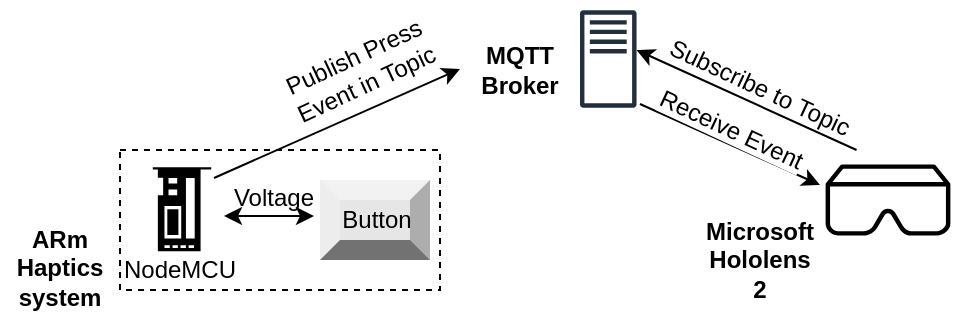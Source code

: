 <mxfile version="20.2.0" type="device"><diagram id="nqszvN-dEIGnb3LrxYVd" name="Page-1"><mxGraphModel dx="990" dy="556" grid="1" gridSize="10" guides="1" tooltips="1" connect="1" arrows="1" fold="1" page="1" pageScale="1" pageWidth="850" pageHeight="1100" math="0" shadow="0"><root><mxCell id="0"/><mxCell id="1" parent="0"/><mxCell id="yMAgh2LTZViWdm1w2Ely-1" value="&lt;b&gt;MQTT&lt;br&gt;Broker&lt;br&gt;&lt;/b&gt;" style="text;html=1;strokeColor=none;fillColor=none;align=center;verticalAlign=middle;whiteSpace=wrap;rounded=0;" vertex="1" parent="1"><mxGeometry x="330" y="204.5" width="60" height="30" as="geometry"/></mxCell><mxCell id="yMAgh2LTZViWdm1w2Ely-2" value="" style="sketch=0;outlineConnect=0;fontColor=#232F3E;gradientColor=none;fillColor=#232F3D;strokeColor=none;dashed=0;verticalLabelPosition=bottom;verticalAlign=top;align=center;html=1;fontSize=12;fontStyle=0;aspect=fixed;pointerEvents=1;shape=mxgraph.aws4.traditional_server;" vertex="1" parent="1"><mxGeometry x="390" y="190" width="28.27" height="49" as="geometry"/></mxCell><mxCell id="yMAgh2LTZViWdm1w2Ely-3" value="&lt;b&gt;ARm Haptics system&lt;br&gt;&lt;/b&gt;" style="text;html=1;strokeColor=none;fillColor=none;align=center;verticalAlign=middle;whiteSpace=wrap;rounded=0;" vertex="1" parent="1"><mxGeometry x="100" y="304.2" width="60" height="30" as="geometry"/></mxCell><mxCell id="yMAgh2LTZViWdm1w2Ely-6" value="" style="rounded=0;whiteSpace=wrap;html=1;fillColor=none;dashed=1;" vertex="1" parent="1"><mxGeometry x="160" y="260" width="160" height="70" as="geometry"/></mxCell><mxCell id="yMAgh2LTZViWdm1w2Ely-7" value="" style="endArrow=classic;startArrow=classic;html=1;rounded=0;" edge="1" parent="1"><mxGeometry width="50" height="50" relative="1" as="geometry"><mxPoint x="257" y="293" as="sourcePoint"/><mxPoint x="212" y="293" as="targetPoint"/></mxGeometry></mxCell><mxCell id="yMAgh2LTZViWdm1w2Ely-8" value="Button" style="labelPosition=center;verticalLabelPosition=middle;align=center;html=1;shape=mxgraph.basic.shaded_button;dx=10;fillColor=#E6E6E6;strokeColor=none;dashed=1;" vertex="1" parent="1"><mxGeometry x="260" y="275" width="55" height="40" as="geometry"/></mxCell><mxCell id="yMAgh2LTZViWdm1w2Ely-9" value="" style="pointerEvents=1;shadow=0;dashed=0;html=1;strokeColor=none;fillColor=#000000;labelPosition=center;verticalLabelPosition=bottom;verticalAlign=top;align=center;outlineConnect=0;shape=mxgraph.veeam.raid_controller;rotation=90;" vertex="1" parent="1"><mxGeometry x="170" y="275" width="42" height="29.2" as="geometry"/></mxCell><mxCell id="yMAgh2LTZViWdm1w2Ely-10" value="NodeMCU" style="text;html=1;strokeColor=none;fillColor=none;align=center;verticalAlign=middle;whiteSpace=wrap;rounded=0;dashed=1;" vertex="1" parent="1"><mxGeometry x="160" y="305.2" width="60" height="30" as="geometry"/></mxCell><mxCell id="yMAgh2LTZViWdm1w2Ely-11" value="Voltage" style="text;html=1;strokeColor=none;fillColor=none;align=center;verticalAlign=middle;whiteSpace=wrap;rounded=0;dashed=1;" vertex="1" parent="1"><mxGeometry x="207" y="269" width="60" height="30" as="geometry"/></mxCell><mxCell id="yMAgh2LTZViWdm1w2Ely-15" value="&lt;span style=&quot;background-color: rgb(255, 255, 255);&quot;&gt;&lt;font style=&quot;font-size: 12px;&quot;&gt;Publish Press Event in Topic&lt;/font&gt;&lt;/span&gt;" style="text;html=1;strokeColor=none;fillColor=none;align=center;verticalAlign=middle;whiteSpace=wrap;rounded=0;dashed=1;rotation=-25;" vertex="1" parent="1"><mxGeometry x="230" y="205" width="100" height="30" as="geometry"/></mxCell><mxCell id="yMAgh2LTZViWdm1w2Ely-16" value="" style="sketch=0;points=[[0,0,0],[0.25,0,0],[0.5,0,0],[0.75,0,0],[1,0,0],[0,1,0],[0.25,1,0],[0.5,1,0],[0.75,1,0],[1,1,0],[0,0.25,0],[0,0.5,0],[0,0.75,0],[1,0.25,0],[1,0.5,0],[1,0.75,0]];outlineConnect=0;gradientDirection=north;fillColor=none;dashed=0;verticalLabelPosition=bottom;verticalAlign=top;align=center;html=1;fontSize=12;fontStyle=0;aspect=fixed;shape=mxgraph.aws4.resourceIcon;resIcon=mxgraph.aws4.ar_vr;" vertex="1" parent="1"><mxGeometry x="505" y="246" width="78" height="78" as="geometry"/></mxCell><mxCell id="yMAgh2LTZViWdm1w2Ely-18" value="" style="endArrow=classic;html=1;rounded=0;entryX=0;entryY=0.5;entryDx=0;entryDy=0;" edge="1" parent="1"><mxGeometry width="50" height="50" relative="1" as="geometry"><mxPoint x="528.27" y="260" as="sourcePoint"/><mxPoint x="418.27" y="210" as="targetPoint"/></mxGeometry></mxCell><mxCell id="yMAgh2LTZViWdm1w2Ely-21" value="&lt;b&gt;Microsoft Hololens 2&lt;br&gt;&lt;/b&gt;" style="text;html=1;strokeColor=none;fillColor=none;align=center;verticalAlign=middle;whiteSpace=wrap;rounded=0;" vertex="1" parent="1"><mxGeometry x="450" y="300" width="60" height="30" as="geometry"/></mxCell><mxCell id="yMAgh2LTZViWdm1w2Ely-22" value="&lt;span style=&quot;background-color: rgb(255, 255, 255);&quot;&gt;&lt;font style=&quot;font-size: 12px;&quot;&gt;Subscribe to Topic&lt;/font&gt;&lt;/span&gt;" style="text;html=1;strokeColor=none;fillColor=none;align=center;verticalAlign=middle;whiteSpace=wrap;rounded=0;dashed=1;rotation=25;flipH=0;flipV=0;" vertex="1" parent="1"><mxGeometry x="430" y="214" width="100" height="30" as="geometry"/></mxCell><mxCell id="yMAgh2LTZViWdm1w2Ely-23" value="" style="endArrow=none;html=1;rounded=0;exitX=0.5;exitY=0;exitDx=0;exitDy=0;entryX=0;entryY=0.5;entryDx=0;entryDy=0;startArrow=classic;startFill=1;endFill=0;" edge="1" parent="1"><mxGeometry width="50" height="50" relative="1" as="geometry"><mxPoint x="510" y="277.5" as="sourcePoint"/><mxPoint x="420" y="237" as="targetPoint"/></mxGeometry></mxCell><mxCell id="yMAgh2LTZViWdm1w2Ely-24" value="&lt;span style=&quot;background-color: rgb(255, 255, 255);&quot;&gt;&lt;font style=&quot;font-size: 12px;&quot;&gt;Receive Event&lt;/font&gt;&lt;/span&gt;" style="text;html=1;strokeColor=none;fillColor=none;align=center;verticalAlign=middle;whiteSpace=wrap;rounded=0;dashed=1;rotation=25;flipH=0;flipV=0;" vertex="1" parent="1"><mxGeometry x="416" y="234.5" width="100" height="30" as="geometry"/></mxCell><mxCell id="yMAgh2LTZViWdm1w2Ely-25" value="" style="endArrow=classic;html=1;rounded=0;entryX=0;entryY=0.5;entryDx=0;entryDy=0;" edge="1" parent="1" target="yMAgh2LTZViWdm1w2Ely-1"><mxGeometry width="50" height="50" relative="1" as="geometry"><mxPoint x="207" y="274" as="sourcePoint"/><mxPoint x="317" y="224" as="targetPoint"/></mxGeometry></mxCell></root></mxGraphModel></diagram></mxfile>